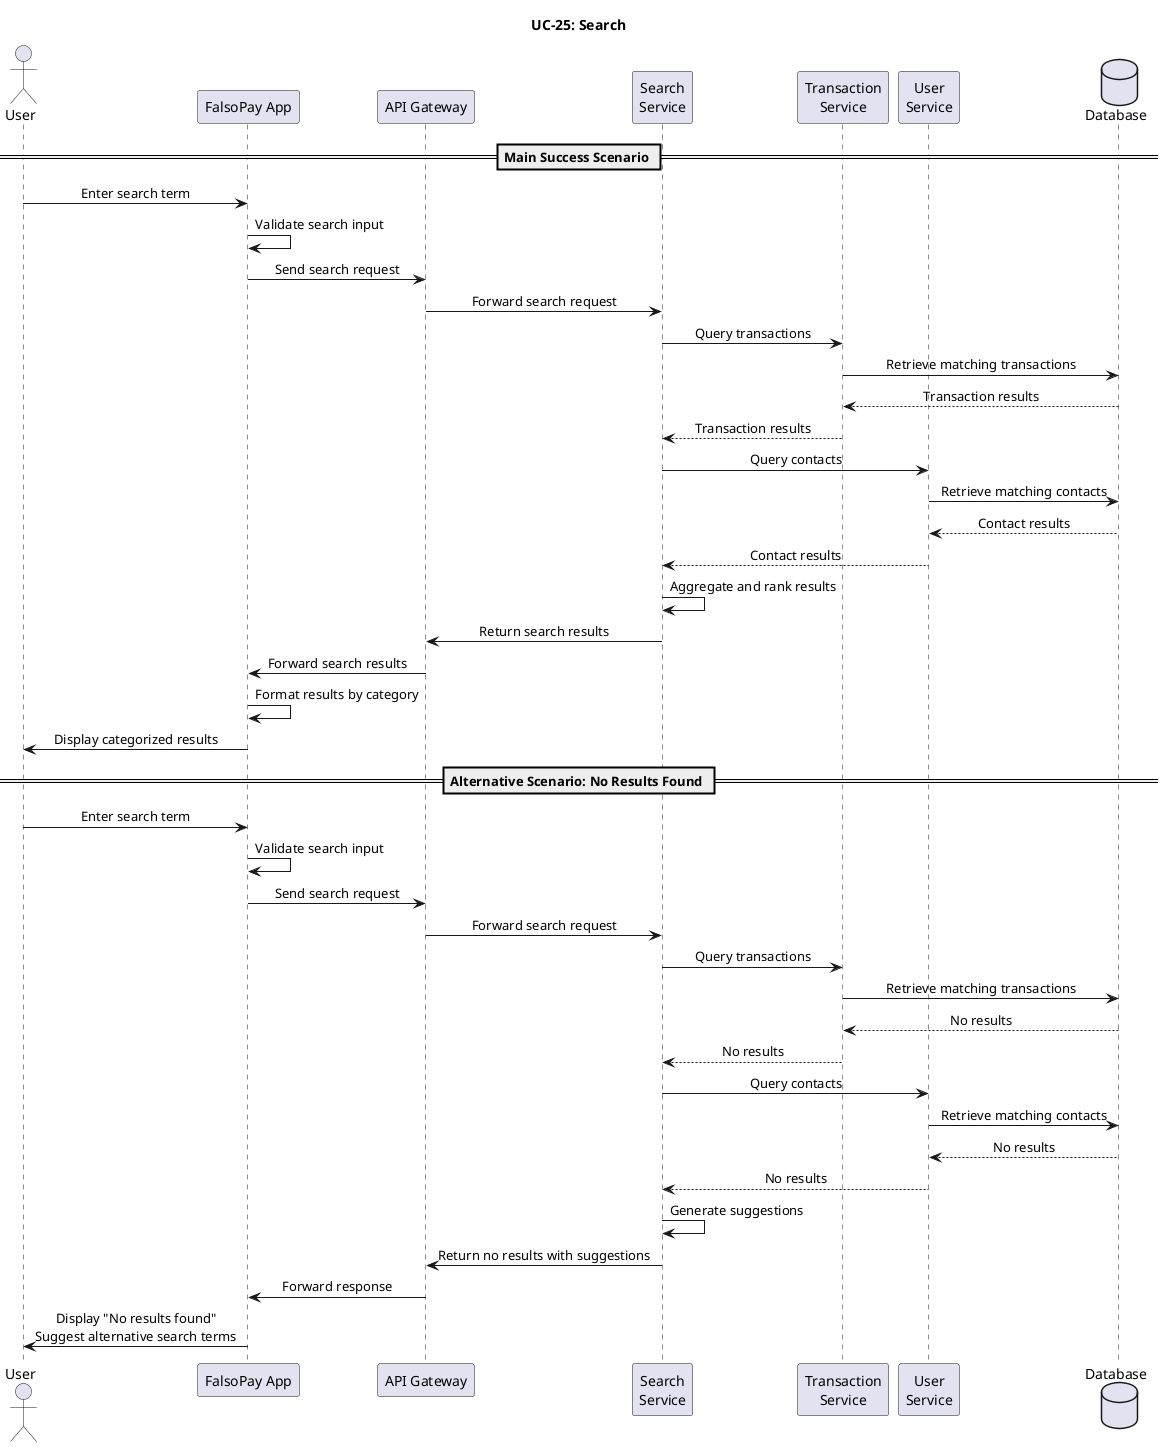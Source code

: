 @startuml UC25-Search

skinparam sequenceMessageAlign center
skinparam backgroundColor white
skinparam handwritten false

title "UC-25: Search"

actor "User" as user
participant "FalsoPay App" as app
participant "API Gateway" as gateway
participant "Search\nService" as searchService
participant "Transaction\nService" as txnService
participant "User\nService" as userService
database "Database" as db

== Main Success Scenario ==

user -> app: Enter search term
app -> app: Validate search input
app -> gateway: Send search request
gateway -> searchService: Forward search request

searchService -> txnService: Query transactions
txnService -> db: Retrieve matching transactions
db --> txnService: Transaction results
txnService --> searchService: Transaction results

searchService -> userService: Query contacts
userService -> db: Retrieve matching contacts
db --> userService: Contact results
userService --> searchService: Contact results

searchService -> searchService: Aggregate and rank results
searchService -> gateway: Return search results
gateway -> app: Forward search results
app -> app: Format results by category
app -> user: Display categorized results

== Alternative Scenario: No Results Found ==

user -> app: Enter search term
app -> app: Validate search input
app -> gateway: Send search request
gateway -> searchService: Forward search request

searchService -> txnService: Query transactions
txnService -> db: Retrieve matching transactions
db --> txnService: No results
txnService --> searchService: No results

searchService -> userService: Query contacts
userService -> db: Retrieve matching contacts
db --> userService: No results
userService --> searchService: No results

searchService -> searchService: Generate suggestions
searchService -> gateway: Return no results with suggestions
gateway -> app: Forward response
app -> user: Display "No results found"\nSuggest alternative search terms

@enduml 